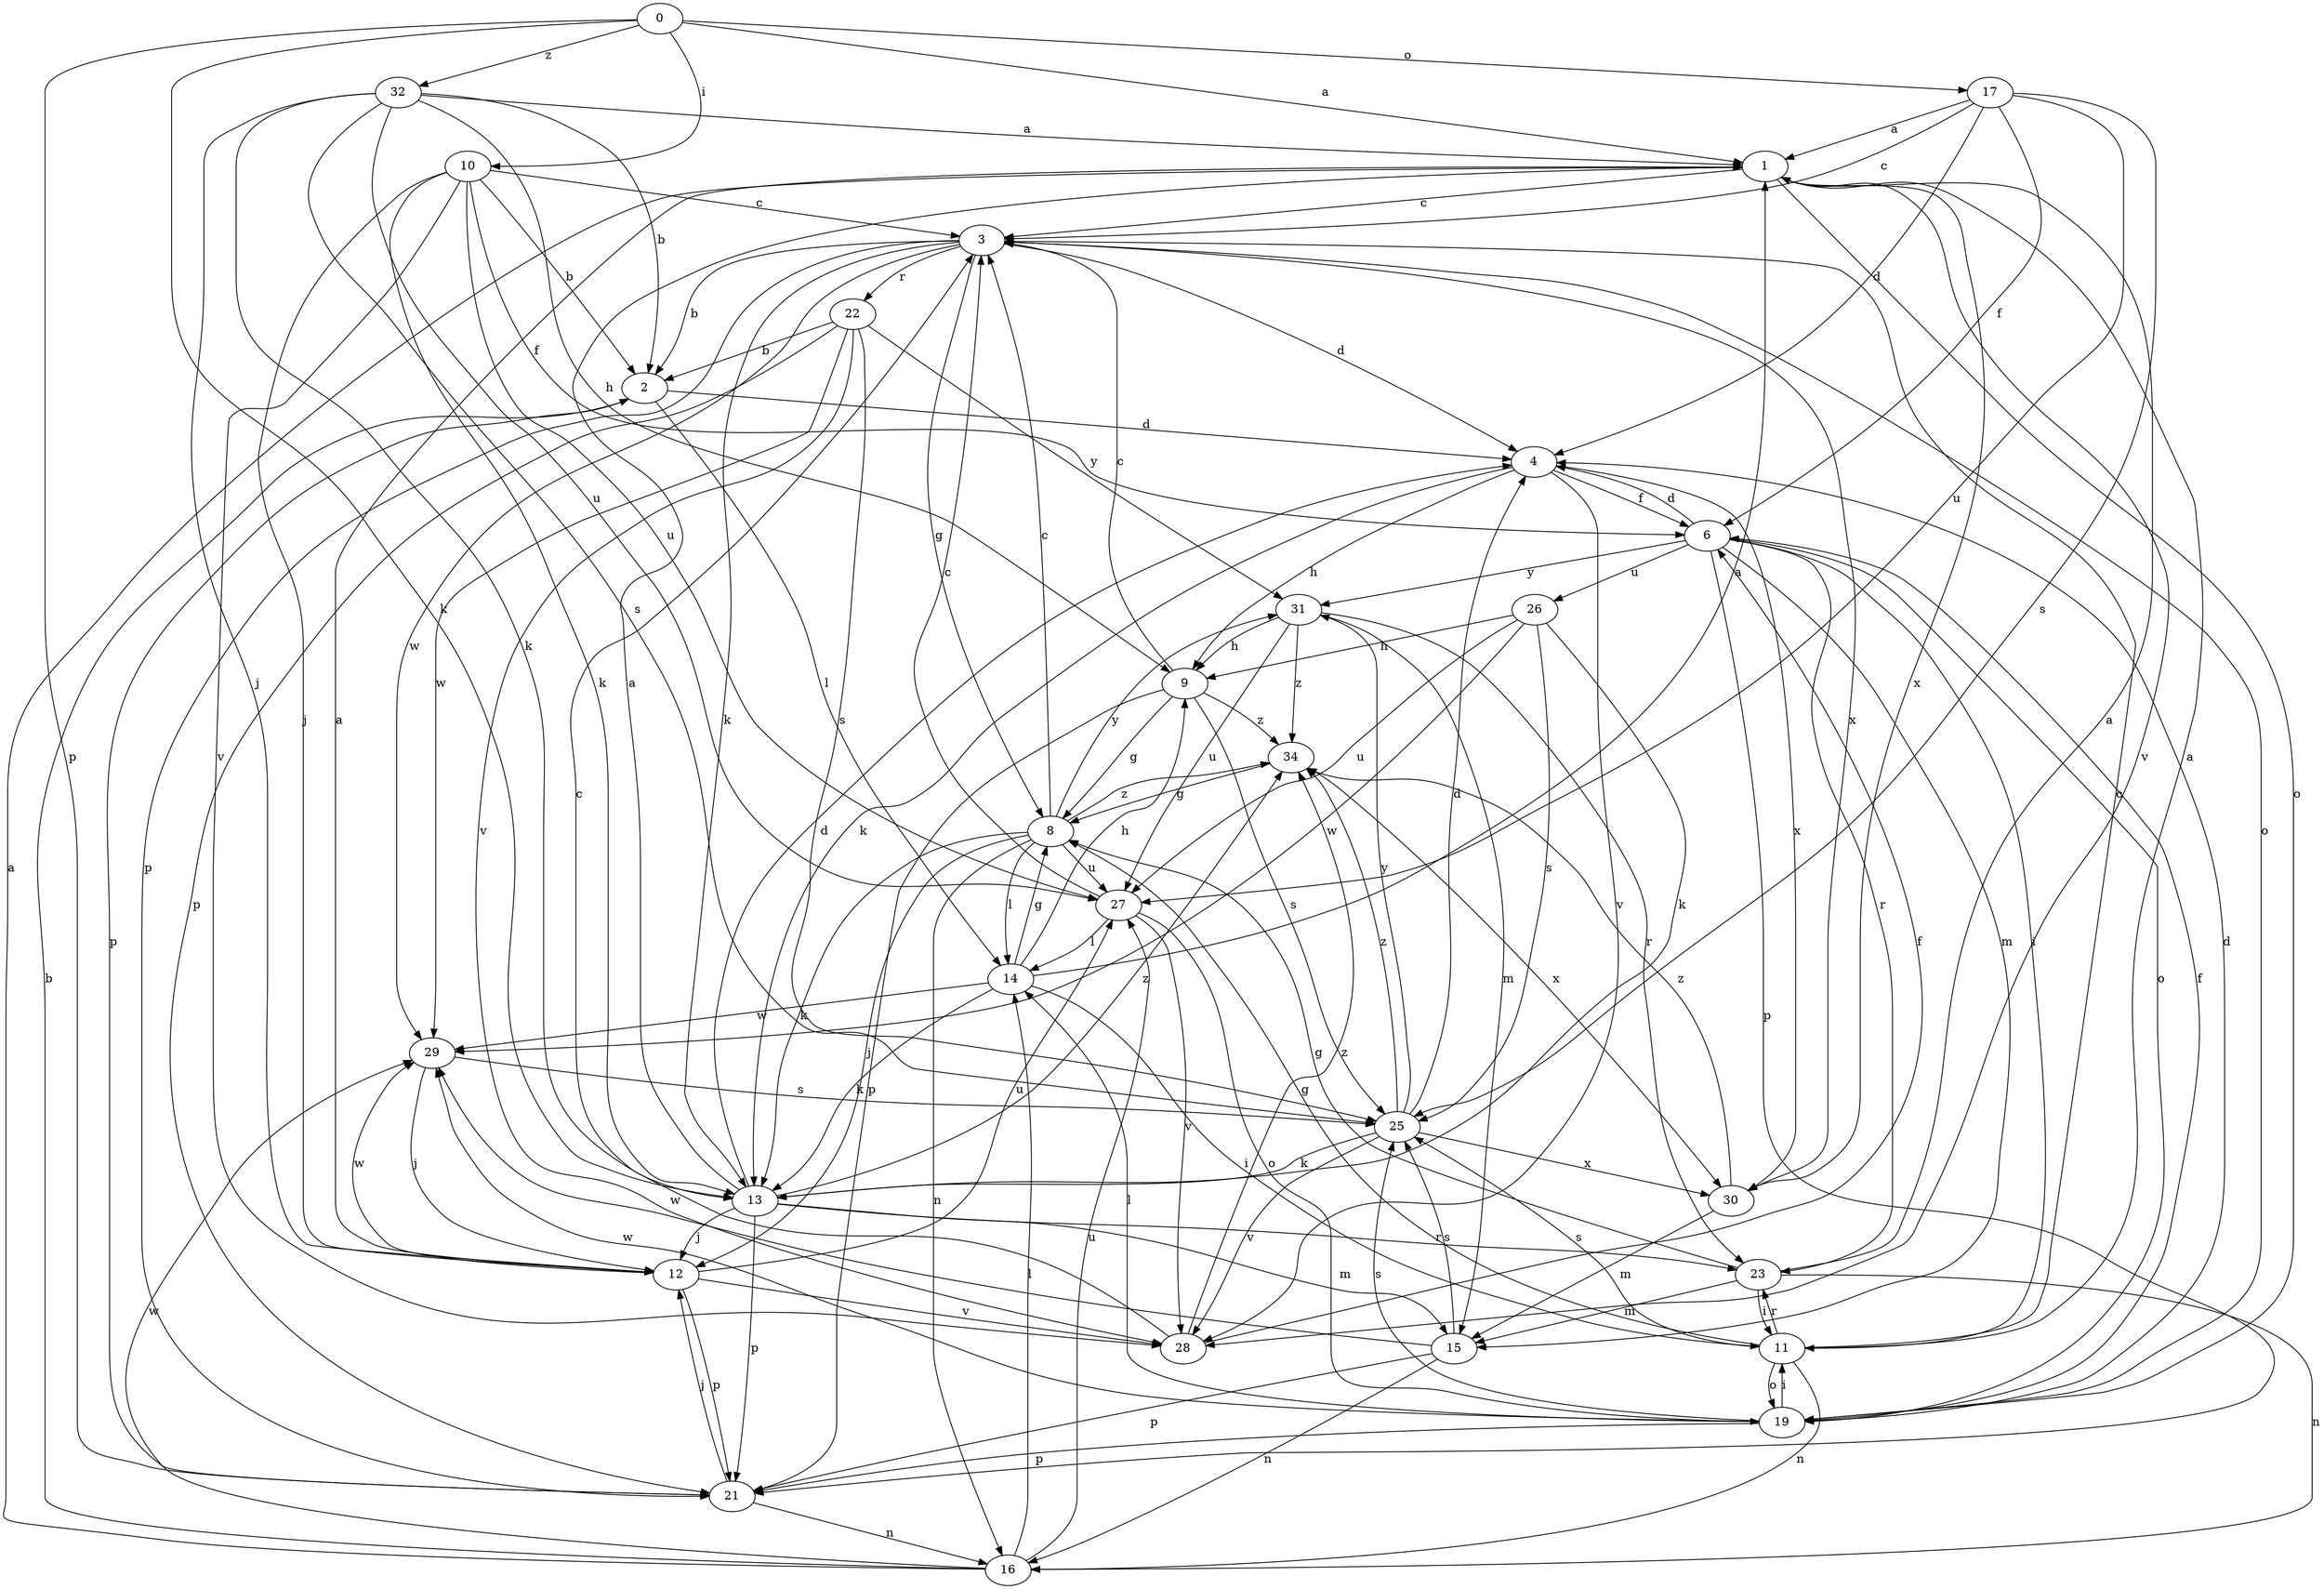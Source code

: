 strict digraph  {
0;
1;
2;
3;
4;
6;
8;
9;
10;
11;
12;
13;
14;
15;
16;
17;
19;
21;
22;
23;
25;
26;
27;
28;
29;
30;
31;
32;
34;
0 -> 1  [label=a];
0 -> 10  [label=i];
0 -> 13  [label=k];
0 -> 17  [label=o];
0 -> 21  [label=p];
0 -> 32  [label=z];
1 -> 3  [label=c];
1 -> 19  [label=o];
1 -> 28  [label=v];
1 -> 30  [label=x];
2 -> 4  [label=d];
2 -> 14  [label=l];
2 -> 21  [label=p];
3 -> 2  [label=b];
3 -> 4  [label=d];
3 -> 8  [label=g];
3 -> 13  [label=k];
3 -> 19  [label=o];
3 -> 21  [label=p];
3 -> 22  [label=r];
3 -> 29  [label=w];
3 -> 30  [label=x];
4 -> 6  [label=f];
4 -> 9  [label=h];
4 -> 13  [label=k];
4 -> 28  [label=v];
4 -> 30  [label=x];
6 -> 4  [label=d];
6 -> 11  [label=i];
6 -> 15  [label=m];
6 -> 19  [label=o];
6 -> 21  [label=p];
6 -> 23  [label=r];
6 -> 26  [label=u];
6 -> 31  [label=y];
8 -> 3  [label=c];
8 -> 12  [label=j];
8 -> 13  [label=k];
8 -> 14  [label=l];
8 -> 16  [label=n];
8 -> 27  [label=u];
8 -> 31  [label=y];
8 -> 34  [label=z];
9 -> 3  [label=c];
9 -> 8  [label=g];
9 -> 21  [label=p];
9 -> 25  [label=s];
9 -> 34  [label=z];
10 -> 2  [label=b];
10 -> 3  [label=c];
10 -> 6  [label=f];
10 -> 12  [label=j];
10 -> 13  [label=k];
10 -> 27  [label=u];
10 -> 28  [label=v];
11 -> 1  [label=a];
11 -> 3  [label=c];
11 -> 8  [label=g];
11 -> 16  [label=n];
11 -> 19  [label=o];
11 -> 23  [label=r];
11 -> 25  [label=s];
12 -> 1  [label=a];
12 -> 21  [label=p];
12 -> 27  [label=u];
12 -> 28  [label=v];
12 -> 29  [label=w];
13 -> 1  [label=a];
13 -> 4  [label=d];
13 -> 12  [label=j];
13 -> 15  [label=m];
13 -> 21  [label=p];
13 -> 23  [label=r];
13 -> 34  [label=z];
14 -> 1  [label=a];
14 -> 8  [label=g];
14 -> 9  [label=h];
14 -> 11  [label=i];
14 -> 13  [label=k];
14 -> 29  [label=w];
15 -> 16  [label=n];
15 -> 21  [label=p];
15 -> 25  [label=s];
15 -> 29  [label=w];
16 -> 1  [label=a];
16 -> 2  [label=b];
16 -> 14  [label=l];
16 -> 27  [label=u];
16 -> 29  [label=w];
17 -> 1  [label=a];
17 -> 3  [label=c];
17 -> 4  [label=d];
17 -> 6  [label=f];
17 -> 25  [label=s];
17 -> 27  [label=u];
19 -> 4  [label=d];
19 -> 6  [label=f];
19 -> 11  [label=i];
19 -> 14  [label=l];
19 -> 21  [label=p];
19 -> 25  [label=s];
19 -> 29  [label=w];
21 -> 12  [label=j];
21 -> 16  [label=n];
22 -> 2  [label=b];
22 -> 21  [label=p];
22 -> 25  [label=s];
22 -> 28  [label=v];
22 -> 29  [label=w];
22 -> 31  [label=y];
23 -> 1  [label=a];
23 -> 8  [label=g];
23 -> 11  [label=i];
23 -> 15  [label=m];
23 -> 16  [label=n];
25 -> 4  [label=d];
25 -> 13  [label=k];
25 -> 28  [label=v];
25 -> 30  [label=x];
25 -> 31  [label=y];
25 -> 34  [label=z];
26 -> 9  [label=h];
26 -> 13  [label=k];
26 -> 25  [label=s];
26 -> 27  [label=u];
26 -> 29  [label=w];
27 -> 3  [label=c];
27 -> 14  [label=l];
27 -> 19  [label=o];
27 -> 28  [label=v];
28 -> 3  [label=c];
28 -> 6  [label=f];
28 -> 34  [label=z];
29 -> 12  [label=j];
29 -> 25  [label=s];
30 -> 15  [label=m];
30 -> 34  [label=z];
31 -> 9  [label=h];
31 -> 15  [label=m];
31 -> 23  [label=r];
31 -> 27  [label=u];
31 -> 34  [label=z];
32 -> 1  [label=a];
32 -> 2  [label=b];
32 -> 9  [label=h];
32 -> 12  [label=j];
32 -> 13  [label=k];
32 -> 25  [label=s];
32 -> 27  [label=u];
34 -> 8  [label=g];
34 -> 30  [label=x];
}
